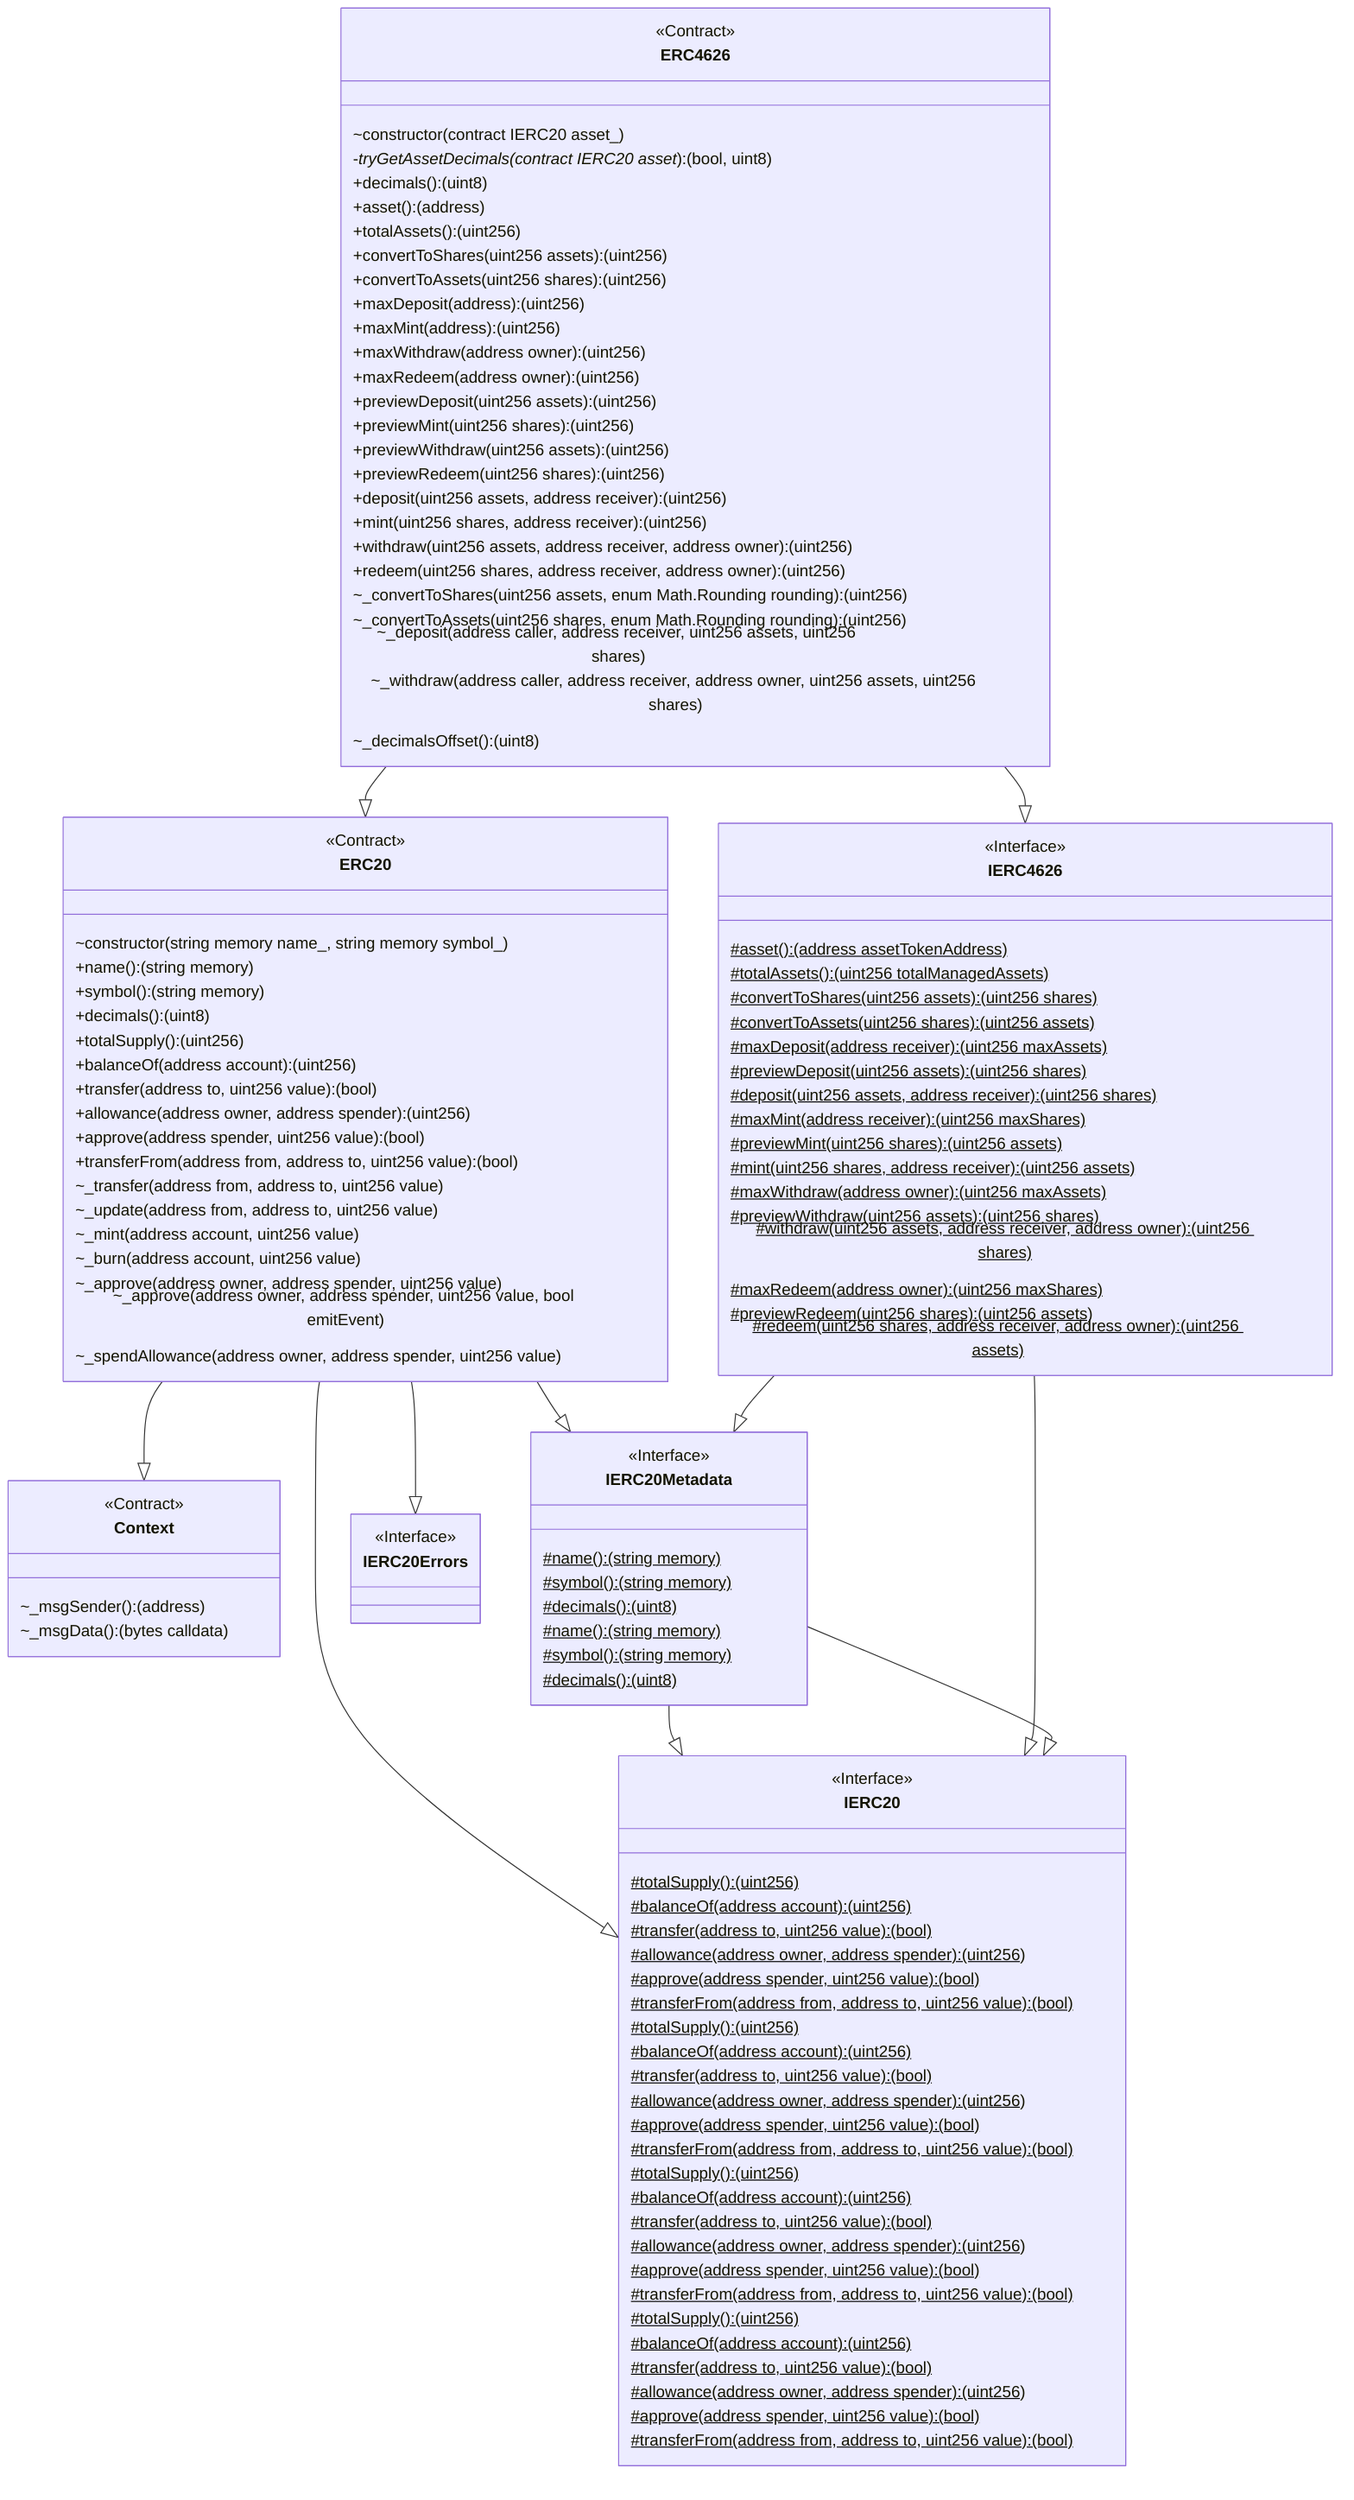 classDiagram
  %% 3158:9247:4
  class ERC4626 {
    <<Contract>>
    ~constructor(contract IERC20 asset_)
    -_tryGetAssetDecimals(contract IERC20 asset_): (bool, uint8)
    +decimals(): (uint8)
    +asset(): (address)
    +totalAssets(): (uint256)
    +convertToShares(uint256 assets): (uint256)
    +convertToAssets(uint256 shares): (uint256)
    +maxDeposit(address): (uint256)
    +maxMint(address): (uint256)
    +maxWithdraw(address owner): (uint256)
    +maxRedeem(address owner): (uint256)
    +previewDeposit(uint256 assets): (uint256)
    +previewMint(uint256 shares): (uint256)
    +previewWithdraw(uint256 assets): (uint256)
    +previewRedeem(uint256 shares): (uint256)
    +deposit(uint256 assets, address receiver): (uint256)
    +mint(uint256 shares, address receiver): (uint256)
    +withdraw(uint256 assets, address receiver, address owner): (uint256)
    +redeem(uint256 shares, address receiver, address owner): (uint256)
    ~_convertToShares(uint256 assets, enum Math.Rounding rounding): (uint256)
    ~_convertToAssets(uint256 shares, enum Math.Rounding rounding): (uint256)
    ~_deposit(address caller, address receiver, uint256 assets, uint256 shares)
    ~_withdraw(address caller, address receiver, address owner, uint256 assets, uint256 shares)
    ~_decimalsOffset(): (uint8)
  }
  
  ERC4626 --|> ERC20
  
  %% 1401:9741:2
  class ERC20 {
    <<Contract>>
    ~constructor(string memory name_, string memory symbol_)
    +name(): (string memory)
    +symbol(): (string memory)
    +decimals(): (uint8)
    +totalSupply(): (uint256)
    +balanceOf(address account): (uint256)
    +transfer(address to, uint256 value): (bool)
    +allowance(address owner, address spender): (uint256)
    +approve(address spender, uint256 value): (bool)
    +transferFrom(address from, address to, uint256 value): (bool)
    ~_transfer(address from, address to, uint256 value)
    ~_update(address from, address to, uint256 value)
    ~_mint(address account, uint256 value)
    ~_burn(address account, uint256 value)
    ~_approve(address owner, address spender, uint256 value)
    ~_approve(address owner, address spender, uint256 value, bool emitEvent)
    ~_spendAllowance(address owner, address spender, uint256 value)
  }
  
  ERC20 --|> Context
  
  %% 624:235:9
  class Context {
    <<Contract>>
    ~_msgSender(): (address)
    ~_msgData(): (bytes calldata)
  }
  
  ERC20 --|> IERC20
  
  %% 203:2575:3
  class IERC20 {
    <<Interface>>
    #totalSupply(): (uint256)$
    #balanceOf(address account): (uint256)$
    #transfer(address to, uint256 value): (bool)$
    #allowance(address owner, address spender): (uint256)$
    #approve(address spender, uint256 value): (bool)$
    #transferFrom(address from, address to, uint256 value): (bool)$
  }
  
  ERC20 --|> IERC20Metadata
  
  %% 277:405:5
  class IERC20Metadata {
    <<Interface>>
    #name(): (string memory)$
    #symbol(): (string memory)$
    #decimals(): (uint8)$
  }
  
  IERC20Metadata --|> IERC20
  
  %% 203:2575:3
  class IERC20 {
    <<Interface>>
    #totalSupply(): (uint256)$
    #balanceOf(address account): (uint256)$
    #transfer(address to, uint256 value): (bool)$
    #allowance(address owner, address spender): (uint256)$
    #approve(address spender, uint256 value): (bool)$
    #transferFrom(address from, address to, uint256 value): (bool)$
  }
  
  ERC20 --|> IERC20Errors
  
  %% 278:1764:1
  class IERC20Errors {
    <<Interface>>
  }
  
  ERC4626 --|> IERC4626
  
  %% 398:11784:0
  class IERC4626 {
    <<Interface>>
    #asset(): (address assetTokenAddress)$
    #totalAssets(): (uint256 totalManagedAssets)$
    #convertToShares(uint256 assets): (uint256 shares)$
    #convertToAssets(uint256 shares): (uint256 assets)$
    #maxDeposit(address receiver): (uint256 maxAssets)$
    #previewDeposit(uint256 assets): (uint256 shares)$
    #deposit(uint256 assets, address receiver): (uint256 shares)$
    #maxMint(address receiver): (uint256 maxShares)$
    #previewMint(uint256 shares): (uint256 assets)$
    #mint(uint256 shares, address receiver): (uint256 assets)$
    #maxWithdraw(address owner): (uint256 maxAssets)$
    #previewWithdraw(uint256 assets): (uint256 shares)$
    #withdraw(uint256 assets, address receiver, address owner): (uint256 shares)$
    #maxRedeem(address owner): (uint256 maxShares)$
    #previewRedeem(uint256 shares): (uint256 assets)$
    #redeem(uint256 shares, address receiver, address owner): (uint256 assets)$
  }
  
  IERC4626 --|> IERC20
  
  %% 203:2575:3
  class IERC20 {
    <<Interface>>
    #totalSupply(): (uint256)$
    #balanceOf(address account): (uint256)$
    #transfer(address to, uint256 value): (bool)$
    #allowance(address owner, address spender): (uint256)$
    #approve(address spender, uint256 value): (bool)$
    #transferFrom(address from, address to, uint256 value): (bool)$
  }
  
  IERC4626 --|> IERC20Metadata
  
  %% 277:405:5
  class IERC20Metadata {
    <<Interface>>
    #name(): (string memory)$
    #symbol(): (string memory)$
    #decimals(): (uint8)$
  }
  
  IERC20Metadata --|> IERC20
  
  %% 203:2575:3
  class IERC20 {
    <<Interface>>
    #totalSupply(): (uint256)$
    #balanceOf(address account): (uint256)$
    #transfer(address to, uint256 value): (bool)$
    #allowance(address owner, address spender): (uint256)$
    #approve(address spender, uint256 value): (bool)$
    #transferFrom(address from, address to, uint256 value): (bool)$
  }